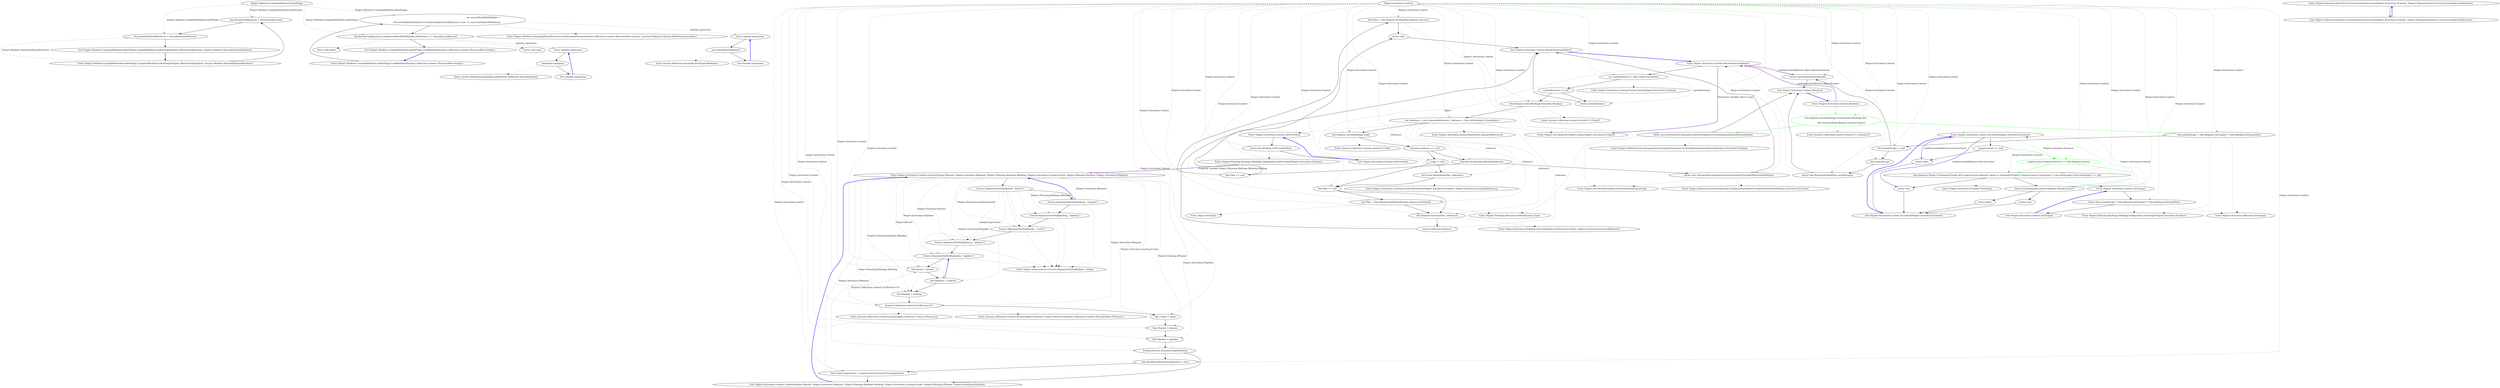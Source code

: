 digraph  {
n19 [label="Ninject.Modules.CompiledModuleLoaderPlugin", span=""];
n0 [label="Entry Ninject.Modules.CompiledModuleLoaderPlugin.CompiledModuleLoaderPlugin(Ninject.IKernelConfiguration, Ninject.Modules.IAssemblyNameRetriever)", span="54-54", cluster="Ninject.Modules.CompiledModuleLoaderPlugin.CompiledModuleLoaderPlugin(Ninject.IKernelConfiguration, Ninject.Modules.IAssemblyNameRetriever)"];
n1 [label="this.KernelConfiguration = kernelConfiguration", span="56-56", cluster="Ninject.Modules.CompiledModuleLoaderPlugin.CompiledModuleLoaderPlugin(Ninject.IKernelConfiguration, Ninject.Modules.IAssemblyNameRetriever)"];
n2 [label="this.assemblyNameRetriever = assemblyNameRetriever", span="57-57", cluster="Ninject.Modules.CompiledModuleLoaderPlugin.CompiledModuleLoaderPlugin(Ninject.IKernelConfiguration, Ninject.Modules.IAssemblyNameRetriever)"];
n3 [label="Exit Ninject.Modules.CompiledModuleLoaderPlugin.CompiledModuleLoaderPlugin(Ninject.IKernelConfiguration, Ninject.Modules.IAssemblyNameRetriever)", span="54-54", cluster="Ninject.Modules.CompiledModuleLoaderPlugin.CompiledModuleLoaderPlugin(Ninject.IKernelConfiguration, Ninject.Modules.IAssemblyNameRetriever)"];
n4 [label="Entry Ninject.Modules.CompiledModuleLoaderPlugin.LoadModules(System.Collections.Generic.IEnumerable<string>)", span="77-77", cluster="Ninject.Modules.CompiledModuleLoaderPlugin.LoadModules(System.Collections.Generic.IEnumerable<string>)"];
n5 [label="var assembliesWithModules =\r\n            this.assemblyNameRetriever.GetAssemblyNames(filenames, asm => asm.HasNinjectModules())", span="79-80", cluster="Ninject.Modules.CompiledModuleLoaderPlugin.LoadModules(System.Collections.Generic.IEnumerable<string>)"];
n6 [label="this.KernelConfiguration.Load(assembliesWithModules.Select(asm => Assembly.Load(asm)))", span="82-82", cluster="Ninject.Modules.CompiledModuleLoaderPlugin.LoadModules(System.Collections.Generic.IEnumerable<string>)"];
n8 [label="Entry Ninject.Modules.IAssemblyNameRetriever.GetAssemblyNames(System.Collections.Generic.IEnumerable<string>, System.Predicate<System.Reflection.Assembly>)", span="42-42", cluster="Ninject.Modules.IAssemblyNameRetriever.GetAssemblyNames(System.Collections.Generic.IEnumerable<string>, System.Predicate<System.Reflection.Assembly>)"];
n11 [label="Entry lambda expression", span="80-80", cluster="lambda expression"];
n7 [label="Exit Ninject.Modules.CompiledModuleLoaderPlugin.LoadModules(System.Collections.Generic.IEnumerable<string>)", span="77-77", cluster="Ninject.Modules.CompiledModuleLoaderPlugin.LoadModules(System.Collections.Generic.IEnumerable<string>)"];
n9 [label="Entry Unk.Select", span="", cluster="Unk.Select"];
n10 [label="Entry Unk.Load", span="", cluster="Unk.Load"];
n15 [label="Entry lambda expression", span="82-82", cluster="lambda expression"];
n12 [label="asm.HasNinjectModules()", span="80-80", cluster="lambda expression"];
n13 [label="Exit lambda expression", span="80-80", cluster="lambda expression"];
n14 [label="Entry System.Reflection.Assembly.HasNinjectModules()", span="42-42", cluster="System.Reflection.Assembly.HasNinjectModules()"];
n16 [label="Assembly.Load(asm)", span="82-82", cluster="lambda expression"];
n17 [label="Exit lambda expression", span="82-82", cluster="lambda expression"];
n18 [label="Entry System.Reflection.Assembly.Load(System.Reflection.AssemblyName)", span="0-0", cluster="System.Reflection.Assembly.Load(System.Reflection.AssemblyName)"];
m0_69 [label="Entry Ninject.Planning.IPlanner.GetPlan(System.Type)", span="44-44", cluster="Ninject.Planning.IPlanner.GetPlan(System.Type)", file="Context.cs"];
m0_30 [label="Entry Ninject.Activation.Context.Resolve()", span="148-148", cluster="Ninject.Activation.Context.Resolve()", file="Context.cs"];
m0_31 [label="this.Request.ActiveBindings.Contains(this.Binding) &&\r\n                this.IsCyclical(this.Request.ParentContext)", span="150-151", cluster="Ninject.Activation.Context.Resolve()", color=green, community=1, file="Context.cs"];
m0_32 [label="throw new ActivationException(ExceptionFormatter.CyclicalDependenciesDetected(this));", span="153-153", cluster="Ninject.Activation.Context.Resolve()", file="Context.cs"];
m0_33 [label="this.cachedScope = this.Request.GetScope() ?? this.Binding.GetScope(this)", span="158-158", cluster="Ninject.Activation.Context.Resolve()", file="Context.cs"];
m0_34 [label="this.cachedScope != null", span="160-160", cluster="Ninject.Activation.Context.Resolve()", file="Context.cs"];
m0_35 [label="this.cachedScope", span="162-162", cluster="Ninject.Activation.Context.Resolve()", file="Context.cs"];
m0_36 [label="return this.ResolveInternal(this.cachedScope);", span="164-164", cluster="Ninject.Activation.Context.Resolve()", file="Context.cs"];
m0_37 [label="return this.ResolveInternal(null);", span="169-169", cluster="Ninject.Activation.Context.Resolve()", file="Context.cs"];
m0_38 [label="Exit Ninject.Activation.Context.Resolve()", span="148-148", cluster="Ninject.Activation.Context.Resolve()", file="Context.cs"];
m0_29 [label="Entry Ninject.Planning.Bindings.IBindingConfiguration.GetProvider(Ninject.Activation.IContext)", span="89-89", cluster="Ninject.Planning.Bindings.IBindingConfiguration.GetProvider(Ninject.Activation.IContext)", file="Context.cs"];
m0_67 [label="Entry System.Collections.Generic.Stack<T>.Pop()", span="0-0", cluster="System.Collections.Generic.Stack<T>.Pop()", file="Context.cs"];
m0_71 [label="Entry object.GetType()", span="0-0", cluster="object.GetType()", file="Context.cs"];
m0_41 [label="Entry Ninject.ActivationException.ActivationException(string)", span="43-43", cluster="Ninject.ActivationException.ActivationException(string)", file="Context.cs"];
m0_0 [label="Entry Ninject.Activation.Context.Context(Ninject.IKernel, Ninject.Activation.IRequest, Ninject.Planning.Bindings.IBinding, Ninject.Activation.Caching.ICache, Ninject.Planning.IPlanner, Ninject.Activation.IPipeline)", span="51-51", cluster="Ninject.Activation.Context.Context(Ninject.IKernel, Ninject.Activation.IRequest, Ninject.Planning.Bindings.IBinding, Ninject.Activation.Caching.ICache, Ninject.Planning.IPlanner, Ninject.Activation.IPipeline)", file="Context.cs"];
m0_1 [label="Ensure.ArgumentNotNull(kernel, ''kernel'')", span="53-53", cluster="Ninject.Activation.Context.Context(Ninject.IKernel, Ninject.Activation.IRequest, Ninject.Planning.Bindings.IBinding, Ninject.Activation.Caching.ICache, Ninject.Planning.IPlanner, Ninject.Activation.IPipeline)", file="Context.cs"];
m0_2 [label="Ensure.ArgumentNotNull(request, ''request'')", span="54-54", cluster="Ninject.Activation.Context.Context(Ninject.IKernel, Ninject.Activation.IRequest, Ninject.Planning.Bindings.IBinding, Ninject.Activation.Caching.ICache, Ninject.Planning.IPlanner, Ninject.Activation.IPipeline)", file="Context.cs"];
m0_21 [label="Entry Ninject.Activation.Context.GetScope()", span="130-130", cluster="Ninject.Activation.Context.GetScope()", file="Context.cs"];
m0_22 [label="return this.cachedScope ?? this.Request.GetScope() ?? this.Binding.GetScope(this);", span="132-132", cluster="Ninject.Activation.Context.GetScope()", file="Context.cs"];
m0_23 [label="Exit Ninject.Activation.Context.GetScope()", span="130-130", cluster="Ninject.Activation.Context.GetScope()", file="Context.cs"];
m0_42 [label="Entry Ninject.Infrastructure.Introspection.ExceptionFormatter.CyclicalDependenciesDetected(Ninject.Activation.IContext)", span="162-162", cluster="Ninject.Infrastructure.Introspection.ExceptionFormatter.CyclicalDependenciesDetected(Ninject.Activation.IContext)", file="Context.cs"];
m0_70 [label="Entry Ninject.Activation.Caching.ICache.Remember(Ninject.Activation.IContext, Ninject.Activation.InstanceReference)", span="40-40", cluster="Ninject.Activation.Caching.ICache.Remember(Ninject.Activation.IContext, Ninject.Activation.InstanceReference)", file="Context.cs"];
m0_3 [label="Ensure.ArgumentNotNull(binding, ''binding'')", span="55-55", cluster="Ninject.Activation.Context.Context(Ninject.IKernel, Ninject.Activation.IRequest, Ninject.Planning.Bindings.IBinding, Ninject.Activation.Caching.ICache, Ninject.Planning.IPlanner, Ninject.Activation.IPipeline)", file="Context.cs"];
m0_4 [label="Ensure.ArgumentNotNull(cache, ''cache'')", span="56-56", cluster="Ninject.Activation.Context.Context(Ninject.IKernel, Ninject.Activation.IRequest, Ninject.Planning.Bindings.IBinding, Ninject.Activation.Caching.ICache, Ninject.Planning.IPlanner, Ninject.Activation.IPipeline)", file="Context.cs"];
m0_18 [label="Entry Ninject.Infrastructure.Ensure.ArgumentNotNull(object, string)", span="35-35", cluster="Ninject.Infrastructure.Ensure.ArgumentNotNull(object, string)", file="Context.cs"];
m0_43 [label="Entry Ninject.Activation.Context.ResolveInternal(object)", span="178-178", cluster="Ninject.Activation.Context.ResolveInternal(object)", file="Context.cs"];
m0_44 [label="var cachedInstance = this.Cache.TryGet(this)", span="180-180", cluster="Ninject.Activation.Context.ResolveInternal(object)", file="Context.cs"];
m0_47 [label="this.Request.ActiveBindings.Push(this.Binding)", span="187-187", cluster="Ninject.Activation.Context.ResolveInternal(object)", file="Context.cs"];
m0_48 [label="var reference = new InstanceReference { Instance = this.GetProvider().Create(this) }", span="189-189", cluster="Ninject.Activation.Context.ResolveInternal(object)", file="Context.cs"];
m0_49 [label="this.Request.ActiveBindings.Pop()", span="191-191", cluster="Ninject.Activation.Context.ResolveInternal(object)", file="Context.cs"];
m0_51 [label="!this.Kernel.Settings.AllowNullInjection", span="195-195", cluster="Ninject.Activation.Context.ResolveInternal(object)", file="Context.cs"];
m0_52 [label="throw new ActivationException(ExceptionFormatter.ProviderReturnedNull(this));", span="197-197", cluster="Ninject.Activation.Context.ResolveInternal(object)", file="Context.cs"];
m0_53 [label="this.Plan == null", span="200-200", cluster="Ninject.Activation.Context.ResolveInternal(object)", file="Context.cs"];
m0_54 [label="this.Plan = this.Planner.GetPlan(this.Request.Service)", span="202-202", cluster="Ninject.Activation.Context.ResolveInternal(object)", file="Context.cs"];
m0_57 [label="this.Cache.Remember(this, reference)", span="210-210", cluster="Ninject.Activation.Context.ResolveInternal(object)", file="Context.cs"];
m0_58 [label="this.Plan == null", span="213-213", cluster="Ninject.Activation.Context.ResolveInternal(object)", file="Context.cs"];
m0_59 [label="this.Plan = this.Planner.GetPlan(reference.Instance.GetType())", span="215-215", cluster="Ninject.Activation.Context.ResolveInternal(object)", file="Context.cs"];
m0_60 [label="this.Pipeline.Activate(this, reference)", span="218-218", cluster="Ninject.Activation.Context.ResolveInternal(object)", file="Context.cs"];
m0_45 [label="cachedInstance != null", span="182-182", cluster="Ninject.Activation.Context.ResolveInternal(object)", file="Context.cs"];
m0_46 [label="return cachedInstance;", span="184-184", cluster="Ninject.Activation.Context.ResolveInternal(object)", file="Context.cs"];
m0_50 [label="reference.Instance == null", span="193-193", cluster="Ninject.Activation.Context.ResolveInternal(object)", file="Context.cs"];
m0_61 [label="return reference.Instance;", span="220-220", cluster="Ninject.Activation.Context.ResolveInternal(object)", file="Context.cs"];
m0_55 [label="return null;", span="205-205", cluster="Ninject.Activation.Context.ResolveInternal(object)", file="Context.cs"];
m0_56 [label="scope != null", span="208-208", cluster="Ninject.Activation.Context.ResolveInternal(object)", file="Context.cs"];
m0_62 [label="Exit Ninject.Activation.Context.ResolveInternal(object)", span="178-178", cluster="Ninject.Activation.Context.ResolveInternal(object)", file="Context.cs"];
m0_24 [label="Entry Ninject.Activation.IRequest.GetScope()", span="103-103", cluster="Ninject.Activation.IRequest.GetScope()", file="Context.cs"];
m0_66 [label="Entry Ninject.Activation.IProvider.Create(Ninject.Activation.IContext)", span="40-40", cluster="Ninject.Activation.IProvider.Create(Ninject.Activation.IContext)", file="Context.cs"];
m0_5 [label="Ensure.ArgumentNotNull(planner, ''planner'')", span="57-57", cluster="Ninject.Activation.Context.Context(Ninject.IKernel, Ninject.Activation.IRequest, Ninject.Planning.Bindings.IBinding, Ninject.Activation.Caching.ICache, Ninject.Planning.IPlanner, Ninject.Activation.IPipeline)", file="Context.cs"];
m0_25 [label="Entry Ninject.Planning.Bindings.IBindingConfiguration.GetScope(Ninject.Activation.IContext)", span="96-96", cluster="Ninject.Planning.Bindings.IBindingConfiguration.GetScope(Ninject.Activation.IContext)", file="Context.cs"];
m0_82 [label="Entry Ninject.Activation.IContext.GetScope()", span="86-86", cluster="Ninject.Activation.IContext.GetScope()", file="Context.cs"];
m0_9 [label="this.Binding = binding", span="62-62", cluster="Ninject.Activation.Context.Context(Ninject.IKernel, Ninject.Activation.IRequest, Ninject.Planning.Bindings.IBinding, Ninject.Activation.Caching.ICache, Ninject.Planning.IPlanner, Ninject.Activation.IPipeline)", file="Context.cs"];
m0_20 [label="Entry System.Collections.Generic.IEnumerable<TSource>.ToList<TSource>()", span="0-0", cluster="System.Collections.Generic.IEnumerable<TSource>.ToList<TSource>()", file="Context.cs"];
m0_68 [label="Entry Ninject.Infrastructure.Introspection.ExceptionFormatter.ProviderReturnedNull(Ninject.Activation.IContext)", span="326-326", cluster="Ninject.Infrastructure.Introspection.ExceptionFormatter.ProviderReturnedNull(Ninject.Activation.IContext)", file="Context.cs"];
m0_65 [label="Entry Ninject.Activation.InstanceReference.InstanceReference()", span="29-29", cluster="Ninject.Activation.InstanceReference.InstanceReference()", file="Context.cs"];
m0_6 [label="Ensure.ArgumentNotNull(pipeline, ''pipeline'')", span="58-58", cluster="Ninject.Activation.Context.Context(Ninject.IKernel, Ninject.Activation.IRequest, Ninject.Planning.Bindings.IBinding, Ninject.Activation.Caching.ICache, Ninject.Planning.IPlanner, Ninject.Activation.IPipeline)", file="Context.cs"];
m0_7 [label="this.Kernel = kernel", span="60-60", cluster="Ninject.Activation.Context.Context(Ninject.IKernel, Ninject.Activation.IRequest, Ninject.Planning.Bindings.IBinding, Ninject.Activation.Caching.ICache, Ninject.Planning.IPlanner, Ninject.Activation.IPipeline)", file="Context.cs"];
m0_8 [label="this.Request = request", span="61-61", cluster="Ninject.Activation.Context.Context(Ninject.IKernel, Ninject.Activation.IRequest, Ninject.Planning.Bindings.IBinding, Ninject.Activation.Caching.ICache, Ninject.Planning.IPlanner, Ninject.Activation.IPipeline)", file="Context.cs"];
m0_26 [label="Entry Ninject.Activation.Context.GetProvider()", span="139-139", cluster="Ninject.Activation.Context.GetProvider()", file="Context.cs"];
m0_27 [label="return this.Binding.GetProvider(this);", span="141-141", cluster="Ninject.Activation.Context.GetProvider()", file="Context.cs"];
m0_28 [label="Exit Ninject.Activation.Context.GetProvider()", span="139-139", cluster="Ninject.Activation.Context.GetProvider()", file="Context.cs"];
m0_39 [label="Entry System.Collections.Generic.Stack<T>.Contains(T)", span="0-0", cluster="System.Collections.Generic.Stack<T>.Contains(T)", file="Context.cs"];
m0_72 [label="Entry Ninject.Activation.IPipeline.Activate(Ninject.Activation.IContext, Ninject.Activation.InstanceReference)", span="43-43", cluster="Ninject.Activation.IPipeline.Activate(Ninject.Activation.IContext, Ninject.Activation.InstanceReference)", file="Context.cs"];
m0_40 [label="Entry Ninject.Activation.Context.IsCyclical(Ninject.Activation.IContext)", span="223-223", cluster="Ninject.Activation.Context.IsCyclical(Ninject.Activation.IContext)", file="Context.cs"];
m0_75 [label="targetContext.Request.Service == this.Request.Service", span="230-230", cluster="Ninject.Activation.Context.IsCyclical(Ninject.Activation.IContext)", color=green, community=0, file="Context.cs"];
m0_73 [label="targetContext == null", span="225-225", cluster="Ninject.Activation.Context.IsCyclical(Ninject.Activation.IContext)", file="Context.cs"];
m0_76 [label="(this.Request.Target is ParameterTarget && targetContext.Request.Target is ParameterTarget) || targetContext.GetScope() != this.GetScope() || this.GetScope() == null", span="232-232", cluster="Ninject.Activation.Context.IsCyclical(Ninject.Activation.IContext)", file="Context.cs"];
m0_78 [label="this.IsCyclical(targetContext.Request.ParentContext)", span="238-238", cluster="Ninject.Activation.Context.IsCyclical(Ninject.Activation.IContext)", file="Context.cs"];
m0_74 [label="return false;", span="227-227", cluster="Ninject.Activation.Context.IsCyclical(Ninject.Activation.IContext)", file="Context.cs"];
m0_77 [label="return true;", span="234-234", cluster="Ninject.Activation.Context.IsCyclical(Ninject.Activation.IContext)", file="Context.cs"];
m0_79 [label="return true;", span="240-240", cluster="Ninject.Activation.Context.IsCyclical(Ninject.Activation.IContext)", file="Context.cs"];
m0_80 [label="return false;", span="243-243", cluster="Ninject.Activation.Context.IsCyclical(Ninject.Activation.IContext)", file="Context.cs"];
m0_81 [label="Exit Ninject.Activation.Context.IsCyclical(Ninject.Activation.IContext)", span="223-223", cluster="Ninject.Activation.Context.IsCyclical(Ninject.Activation.IContext)", file="Context.cs"];
m0_63 [label="Entry Ninject.Activation.Caching.ICache.TryGet(Ninject.Activation.IContext)", span="47-47", cluster="Ninject.Activation.Caching.ICache.TryGet(Ninject.Activation.IContext)", file="Context.cs"];
m0_19 [label="Entry System.Collections.Generic.IEnumerable<TSource>.Union<TSource>(System.Collections.Generic.IEnumerable<TSource>)", span="0-0", cluster="System.Collections.Generic.IEnumerable<TSource>.Union<TSource>(System.Collections.Generic.IEnumerable<TSource>)", file="Context.cs"];
m0_64 [label="Entry System.Collections.Generic.Stack<T>.Push(T)", span="0-0", cluster="System.Collections.Generic.Stack<T>.Push(T)", file="Context.cs"];
m0_10 [label="System.Collections.Generic.ICollection<T>", span="", cluster="Ninject.Activation.Context.Context(Ninject.IKernel, Ninject.Activation.IRequest, Ninject.Planning.Bindings.IBinding, Ninject.Activation.Caching.ICache, Ninject.Planning.IPlanner, Ninject.Activation.IPipeline)", file="Context.cs"];
m0_11 [label="this.Cache = cache", span="65-65", cluster="Ninject.Activation.Context.Context(Ninject.IKernel, Ninject.Activation.IRequest, Ninject.Planning.Bindings.IBinding, Ninject.Activation.Caching.ICache, Ninject.Planning.IPlanner, Ninject.Activation.IPipeline)", file="Context.cs"];
m0_12 [label="this.Planner = planner", span="66-66", cluster="Ninject.Activation.Context.Context(Ninject.IKernel, Ninject.Activation.IRequest, Ninject.Planning.Bindings.IBinding, Ninject.Activation.Caching.ICache, Ninject.Planning.IPlanner, Ninject.Activation.IPipeline)", file="Context.cs"];
m0_13 [label="this.Pipeline = pipeline", span="67-67", cluster="Ninject.Activation.Context.Context(Ninject.IKernel, Ninject.Activation.IRequest, Ninject.Planning.Bindings.IBinding, Ninject.Activation.Caching.ICache, Ninject.Planning.IPlanner, Ninject.Activation.IPipeline)", file="Context.cs"];
m0_15 [label="this.HasInferredGenericArguments = true", span="71-71", cluster="Ninject.Activation.Context.Context(Ninject.IKernel, Ninject.Activation.IRequest, Ninject.Planning.Bindings.IBinding, Ninject.Activation.Caching.ICache, Ninject.Planning.IPlanner, Ninject.Activation.IPipeline)", file="Context.cs"];
m0_16 [label="this.GenericArguments = request.Service.GenericTypeArguments", span="72-72", cluster="Ninject.Activation.Context.Context(Ninject.IKernel, Ninject.Activation.IRequest, Ninject.Planning.Bindings.IBinding, Ninject.Activation.Caching.ICache, Ninject.Planning.IPlanner, Ninject.Activation.IPipeline)", file="Context.cs"];
m0_14 [label="binding.Service.IsGenericTypeDefinition", span="69-69", cluster="Ninject.Activation.Context.Context(Ninject.IKernel, Ninject.Activation.IRequest, Ninject.Planning.Bindings.IBinding, Ninject.Activation.Caching.ICache, Ninject.Planning.IPlanner, Ninject.Activation.IPipeline)", file="Context.cs"];
m0_17 [label="Exit Ninject.Activation.Context.Context(Ninject.IKernel, Ninject.Activation.IRequest, Ninject.Planning.Bindings.IBinding, Ninject.Activation.Caching.ICache, Ninject.Planning.IPlanner, Ninject.Activation.IPipeline)", span="51-51", cluster="Ninject.Activation.Context.Context(Ninject.IKernel, Ninject.Activation.IRequest, Ninject.Planning.Bindings.IBinding, Ninject.Activation.Caching.ICache, Ninject.Planning.IPlanner, Ninject.Activation.IPipeline)", file="Context.cs"];
m0_83 [label="Ninject.Activation.Context", span="", file="Context.cs"];
m1_0 [label="Entry Ninject.Selection.Heuristics.IConstructorScorer.Score(Ninject.Activation.IContext, Ninject.Planning.Directives.ConstructorInjectionDirective)", span="31-31", cluster="Ninject.Selection.Heuristics.IConstructorScorer.Score(Ninject.Activation.IContext, Ninject.Planning.Directives.ConstructorInjectionDirective)", file="ModuleLoader.cs"];
m1_1 [label="Exit Ninject.Selection.Heuristics.IConstructorScorer.Score(Ninject.Activation.IContext, Ninject.Planning.Directives.ConstructorInjectionDirective)", span="31-31", cluster="Ninject.Selection.Heuristics.IConstructorScorer.Score(Ninject.Activation.IContext, Ninject.Planning.Directives.ConstructorInjectionDirective)", file="ModuleLoader.cs"];
n19 -> n1  [key=1, style=dashed, color=darkseagreen4, label="Ninject.Modules.CompiledModuleLoaderPlugin"];
n19 -> n2  [key=1, style=dashed, color=darkseagreen4, label="Ninject.Modules.CompiledModuleLoaderPlugin"];
n19 -> n5  [key=1, style=dashed, color=darkseagreen4, label="Ninject.Modules.CompiledModuleLoaderPlugin"];
n19 -> n6  [key=1, style=dashed, color=darkseagreen4, label="Ninject.Modules.CompiledModuleLoaderPlugin"];
n0 -> n1  [key=0, style=solid];
n0 -> n2  [key=1, style=dashed, color=darkseagreen4, label="Ninject.Modules.IAssemblyNameRetriever"];
n1 -> n2  [key=0, style=solid];
n2 -> n3  [key=0, style=solid];
n3 -> n0  [key=0, style=bold, color=blue];
n4 -> n5  [key=0, style=solid];
n5 -> n6  [key=0, style=solid];
n5 -> n8  [key=2, style=dotted];
n5 -> n11  [key=1, style=dashed, color=darkseagreen4, label="lambda expression"];
n6 -> n7  [key=0, style=solid];
n6 -> n9  [key=2, style=dotted];
n6 -> n10  [key=2, style=dotted];
n6 -> n15  [key=1, style=dashed, color=darkseagreen4, label="lambda expression"];
n11 -> n12  [key=0, style=solid];
n7 -> n4  [key=0, style=bold, color=blue];
n15 -> n16  [key=0, style=solid];
n12 -> n13  [key=0, style=solid];
n12 -> n14  [key=2, style=dotted];
n13 -> n11  [key=0, style=bold, color=blue];
n16 -> n17  [key=0, style=solid];
n16 -> n18  [key=2, style=dotted];
n17 -> n15  [key=0, style=bold, color=blue];
m0_30 -> m0_31  [key=0, style=solid, color=green];
m0_30 -> m0_43  [key=3, color=darkorchid, style=bold, label="method methodReturn object Resolve"];
m0_31 -> m0_32  [key=0, style=solid, color=green];
m0_31 -> m0_33  [key=0, style=solid, color=green];
m0_31 -> m0_39  [key=2, style=dotted, color=green];
m0_31 -> m0_40  [key=2, style=dotted, color=green];
m0_32 -> m0_38  [key=0, style=solid];
m0_32 -> m0_41  [key=2, style=dotted];
m0_32 -> m0_42  [key=2, style=dotted];
m0_33 -> m0_34  [key=0, style=solid];
m0_33 -> m0_24  [key=2, style=dotted];
m0_33 -> m0_25  [key=2, style=dotted];
m0_34 -> m0_35  [key=0, style=solid];
m0_34 -> m0_37  [key=0, style=solid];
m0_35 -> m0_36  [key=0, style=solid];
m0_36 -> m0_38  [key=0, style=solid];
m0_36 -> m0_43  [key=2, style=dotted];
m0_37 -> m0_38  [key=0, style=solid];
m0_37 -> m0_43  [key=2, style=dotted];
m0_38 -> m0_30  [key=0, style=bold, color=blue];
m0_29 -> m0_0  [key=3, color=darkorchid, style=bold, label="Property variable Ninject.Planning.Bindings.IBinding Binding"];
m0_0 -> m0_1  [key=0, style=solid];
m0_0 -> m0_7  [key=1, style=dashed, color=darkseagreen4, label="Ninject.IKernel"];
m0_0 -> m0_8  [key=1, style=dashed, color=darkseagreen4, label="Ninject.Activation.IRequest"];
m0_0 -> m0_9  [key=1, style=dashed, color=darkseagreen4, label="Ninject.Planning.Bindings.IBinding"];
m0_0 -> m0_10  [key=1, style=dashed, color=darkseagreen4, label="Ninject.Activation.IRequest"];
m0_0 -> m0_11  [key=1, style=dashed, color=darkseagreen4, label="Ninject.Activation.Caching.ICache"];
m0_0 -> m0_12  [key=1, style=dashed, color=darkseagreen4, label="Ninject.Planning.IPlanner"];
m0_0 -> m0_13  [key=1, style=dashed, color=darkseagreen4, label="Ninject.Activation.IPipeline"];
m0_0 -> m0_16  [key=1, style=dashed, color=darkseagreen4, label="Ninject.Activation.IRequest"];
m0_0 -> m0_2  [key=1, style=dashed, color=darkseagreen4, label="Ninject.Activation.IRequest"];
m0_0 -> m0_3  [key=1, style=dashed, color=darkseagreen4, label="Ninject.Planning.Bindings.IBinding"];
m0_0 -> m0_4  [key=1, style=dashed, color=darkseagreen4, label="Ninject.Activation.Caching.ICache"];
m0_0 -> m0_5  [key=1, style=dashed, color=darkseagreen4, label="Ninject.Planning.IPlanner"];
m0_0 -> m0_6  [key=1, style=dashed, color=darkseagreen4, label="Ninject.Activation.IPipeline"];
m0_0 -> m0_14  [key=1, style=dashed, color=darkseagreen4, label="Ninject.Planning.Bindings.IBinding"];
m0_1 -> m0_2  [key=0, style=solid];
m0_1 -> m0_3  [key=2, style=dotted];
m0_1 -> m0_4  [key=2, style=dotted];
m0_1 -> m0_5  [key=2, style=dotted];
m0_1 -> m0_6  [key=1, style=dashed, color=darkseagreen4, label="lambda expression"];
m0_1 -> m0_18  [key=2, style=dotted];
m0_2 -> m0_0  [key=0, style=bold, color=blue];
m0_2 -> m0_3  [key=0, style=solid];
m0_2 -> m0_18  [key=2, style=dotted];
m0_21 -> m0_22  [key=0, style=solid];
m0_22 -> m0_23  [key=0, style=solid];
m0_22 -> m0_24  [key=2, style=dotted];
m0_22 -> m0_25  [key=2, style=dotted];
m0_23 -> m0_21  [key=0, style=bold, color=blue];
m0_3 -> m0_4  [key=0, style=solid];
m0_3 -> m0_18  [key=2, style=dotted];
m0_4 -> m0_5  [key=0, style=solid];
m0_4 -> m0_18  [key=2, style=dotted];
m0_43 -> m0_37  [key=3, color=darkorchid, style=bold, label="method methodReturn object ResolveInternal"];
m0_43 -> m0_44  [key=0, style=solid];
m0_43 -> m0_56  [key=1, style=dashed, color=darkseagreen4, label=object];
m0_43 -> m0_66  [key=3, color=darkorchid, style=bold, label="Parameter variable object scope"];
m0_44 -> m0_45  [key=0, style=solid];
m0_44 -> m0_63  [key=2, style=dotted];
m0_44 -> m0_46  [key=1, style=dashed, color=darkseagreen4, label=cachedInstance];
m0_47 -> m0_48  [key=0, style=solid];
m0_47 -> m0_64  [key=2, style=dotted];
m0_48 -> m0_49  [key=0, style=solid];
m0_48 -> m0_65  [key=2, style=dotted];
m0_48 -> m0_26  [key=2, style=dotted];
m0_48 -> m0_66  [key=2, style=dotted];
m0_48 -> m0_50  [key=1, style=dashed, color=darkseagreen4, label=reference];
m0_48 -> m0_57  [key=1, style=dashed, color=darkseagreen4, label=reference];
m0_48 -> m0_59  [key=1, style=dashed, color=darkseagreen4, label=reference];
m0_48 -> m0_60  [key=1, style=dashed, color=darkseagreen4, label=reference];
m0_48 -> m0_61  [key=1, style=dashed, color=darkseagreen4, label=reference];
m0_49 -> m0_50  [key=0, style=solid];
m0_49 -> m0_67  [key=2, style=dotted];
m0_51 -> m0_52  [key=0, style=solid];
m0_51 -> m0_53  [key=0, style=solid];
m0_52 -> m0_62  [key=0, style=solid];
m0_52 -> m0_41  [key=2, style=dotted];
m0_52 -> m0_68  [key=2, style=dotted];
m0_53 -> m0_54  [key=0, style=solid];
m0_53 -> m0_55  [key=0, style=solid];
m0_54 -> m0_55  [key=0, style=solid];
m0_54 -> m0_69  [key=2, style=dotted];
m0_57 -> m0_58  [key=0, style=solid];
m0_57 -> m0_70  [key=2, style=dotted];
m0_58 -> m0_59  [key=0, style=solid];
m0_58 -> m0_60  [key=0, style=solid];
m0_59 -> m0_60  [key=0, style=solid];
m0_59 -> m0_71  [key=2, style=dotted];
m0_59 -> m0_69  [key=2, style=dotted];
m0_60 -> m0_61  [key=0, style=solid];
m0_60 -> m0_72  [key=2, style=dotted];
m0_45 -> m0_47  [key=0, style=solid];
m0_45 -> m0_46  [key=0, style=solid];
m0_46 -> m0_62  [key=0, style=solid];
m0_50 -> m0_51  [key=0, style=solid];
m0_50 -> m0_56  [key=0, style=solid];
m0_61 -> m0_62  [key=0, style=solid];
m0_55 -> m0_62  [key=0, style=solid];
m0_56 -> m0_57  [key=0, style=solid];
m0_56 -> m0_58  [key=0, style=solid];
m0_62 -> m0_43  [key=0, style=bold, color=blue];
m0_5 -> m0_6  [key=0, style=solid];
m0_5 -> m0_18  [key=2, style=dotted];
m0_9 -> m0_10  [key=0, style=solid];
m0_6 -> m0_7  [key=0, style=solid];
m0_6 -> m0_18  [key=2, style=dotted];
m0_7 -> m0_8  [key=0, style=solid];
m0_7 -> m0_9  [key=2, style=dotted];
m0_8 -> m0_6  [key=0, style=bold, color=blue];
m0_8 -> m0_9  [key=0, style=solid];
m0_26 -> m0_27  [key=0, style=solid];
m0_27 -> m0_28  [key=0, style=solid];
m0_27 -> m0_29  [key=2, style=dotted];
m0_28 -> m0_26  [key=0, style=bold, color=blue];
m0_40 -> m0_75  [key=1, style=dashed, color=green, label="Ninject.Activation.IContext"];
m0_40 -> m0_73  [key=0, style=solid];
m0_40 -> m0_76  [key=1, style=dashed, color=darkseagreen4, label="Ninject.Activation.IContext"];
m0_40 -> m0_78  [key=1, style=dashed, color=darkseagreen4, label="Ninject.Activation.IContext"];
m0_40 -> m0_74  [key=3, color=darkorchid, style=bold, label="method methodReturn bool IsCyclical"];
m0_40 -> m0_77  [key=3, color=darkorchid, style=bold, label="method methodReturn bool IsCyclical"];
m0_75 -> m0_76  [key=0, style=solid, color=green];
m0_75 -> m0_78  [key=0, style=solid, color=green];
m0_73 -> m0_75  [key=0, style=solid, color=green];
m0_73 -> m0_74  [key=0, style=solid];
m0_76 -> m0_77  [key=0, style=solid];
m0_76 -> m0_78  [key=0, style=solid];
m0_76 -> m0_82  [key=2, style=dotted];
m0_76 -> m0_21  [key=2, style=dotted];
m0_78 -> m0_40  [key=2, style=dotted];
m0_78 -> m0_79  [key=0, style=solid];
m0_78 -> m0_80  [key=0, style=solid];
m0_74 -> m0_81  [key=0, style=solid];
m0_77 -> m0_81  [key=0, style=solid];
m0_79 -> m0_81  [key=0, style=solid];
m0_80 -> m0_81  [key=0, style=solid];
m0_81 -> m0_40  [key=0, style=bold, color=blue];
m0_10 -> m0_11  [key=0, style=solid];
m0_10 -> m0_19  [key=2, style=dotted];
m0_10 -> m0_20  [key=2, style=dotted];
m0_10 -> m0_7  [key=1, style=dashed, color=darkseagreen4, label="System.Collections.Generic.ICollection<T>"];
m0_11 -> m0_12  [key=0, style=solid];
m0_12 -> m0_13  [key=0, style=solid];
m0_13 -> m0_14  [key=0, style=solid];
m0_15 -> m0_16  [key=0, style=solid];
m0_16 -> m0_17  [key=0, style=solid];
m0_14 -> m0_15  [key=0, style=solid];
m0_14 -> m0_17  [key=0, style=solid];
m0_17 -> m0_0  [key=0, style=bold, color=blue];
m0_83 -> m0_31  [key=1, style=dashed, color=green, label="Ninject.Activation.Context"];
m0_83 -> m0_75  [key=1, style=dashed, color=green, label="Ninject.Activation.Context"];
m0_83 -> m0_7  [key=1, style=dashed, color=darkseagreen4, label="Ninject.Activation.Context"];
m0_83 -> m0_8  [key=1, style=dashed, color=darkseagreen4, label="Ninject.Activation.Context"];
m0_83 -> m0_9  [key=1, style=dashed, color=darkseagreen4, label="Ninject.Activation.Context"];
m0_83 -> m0_10  [key=1, style=dashed, color=darkseagreen4, label="Ninject.Activation.Context"];
m0_83 -> m0_11  [key=1, style=dashed, color=darkseagreen4, label="Ninject.Activation.Context"];
m0_83 -> m0_12  [key=1, style=dashed, color=darkseagreen4, label="Ninject.Activation.Context"];
m0_83 -> m0_13  [key=1, style=dashed, color=darkseagreen4, label="Ninject.Activation.Context"];
m0_83 -> m0_15  [key=1, style=dashed, color=darkseagreen4, label="Ninject.Activation.Context"];
m0_83 -> m0_16  [key=1, style=dashed, color=darkseagreen4, label="Ninject.Activation.Context"];
m0_83 -> m0_22  [key=1, style=dashed, color=darkseagreen4, label="Ninject.Activation.Context"];
m0_83 -> m0_27  [key=1, style=dashed, color=darkseagreen4, label="Ninject.Activation.Context"];
m0_83 -> m0_32  [key=1, style=dashed, color=darkseagreen4, label="Ninject.Activation.Context"];
m0_83 -> m0_33  [key=1, style=dashed, color=darkseagreen4, label="Ninject.Activation.Context"];
m0_83 -> m0_34  [key=1, style=dashed, color=darkseagreen4, label="Ninject.Activation.Context"];
m0_83 -> m0_35  [key=1, style=dashed, color=darkseagreen4, label="Ninject.Activation.Context"];
m0_83 -> m0_36  [key=1, style=dashed, color=darkseagreen4, label="Ninject.Activation.Context"];
m0_83 -> m0_37  [key=1, style=dashed, color=darkseagreen4, label="Ninject.Activation.Context"];
m0_83 -> m0_44  [key=1, style=dashed, color=darkseagreen4, label="Ninject.Activation.Context"];
m0_83 -> m0_47  [key=1, style=dashed, color=darkseagreen4, label="Ninject.Activation.Context"];
m0_83 -> m0_48  [key=1, style=dashed, color=darkseagreen4, label="Ninject.Activation.Context"];
m0_83 -> m0_49  [key=1, style=dashed, color=darkseagreen4, label="Ninject.Activation.Context"];
m0_83 -> m0_51  [key=1, style=dashed, color=darkseagreen4, label="Ninject.Activation.Context"];
m0_83 -> m0_52  [key=1, style=dashed, color=darkseagreen4, label="Ninject.Activation.Context"];
m0_83 -> m0_53  [key=1, style=dashed, color=darkseagreen4, label="Ninject.Activation.Context"];
m0_83 -> m0_54  [key=1, style=dashed, color=darkseagreen4, label="Ninject.Activation.Context"];
m0_83 -> m0_57  [key=1, style=dashed, color=darkseagreen4, label="Ninject.Activation.Context"];
m0_83 -> m0_58  [key=1, style=dashed, color=darkseagreen4, label="Ninject.Activation.Context"];
m0_83 -> m0_59  [key=1, style=dashed, color=darkseagreen4, label="Ninject.Activation.Context"];
m0_83 -> m0_60  [key=1, style=dashed, color=darkseagreen4, label="Ninject.Activation.Context"];
m0_83 -> m0_76  [key=1, style=dashed, color=darkseagreen4, label="Ninject.Activation.Context"];
m0_83 -> m0_78  [key=1, style=dashed, color=darkseagreen4, label="Ninject.Activation.Context"];
m1_0 -> m1_1  [key=0, style=solid];
m1_1 -> m1_0  [key=0, style=bold, color=blue];
}
